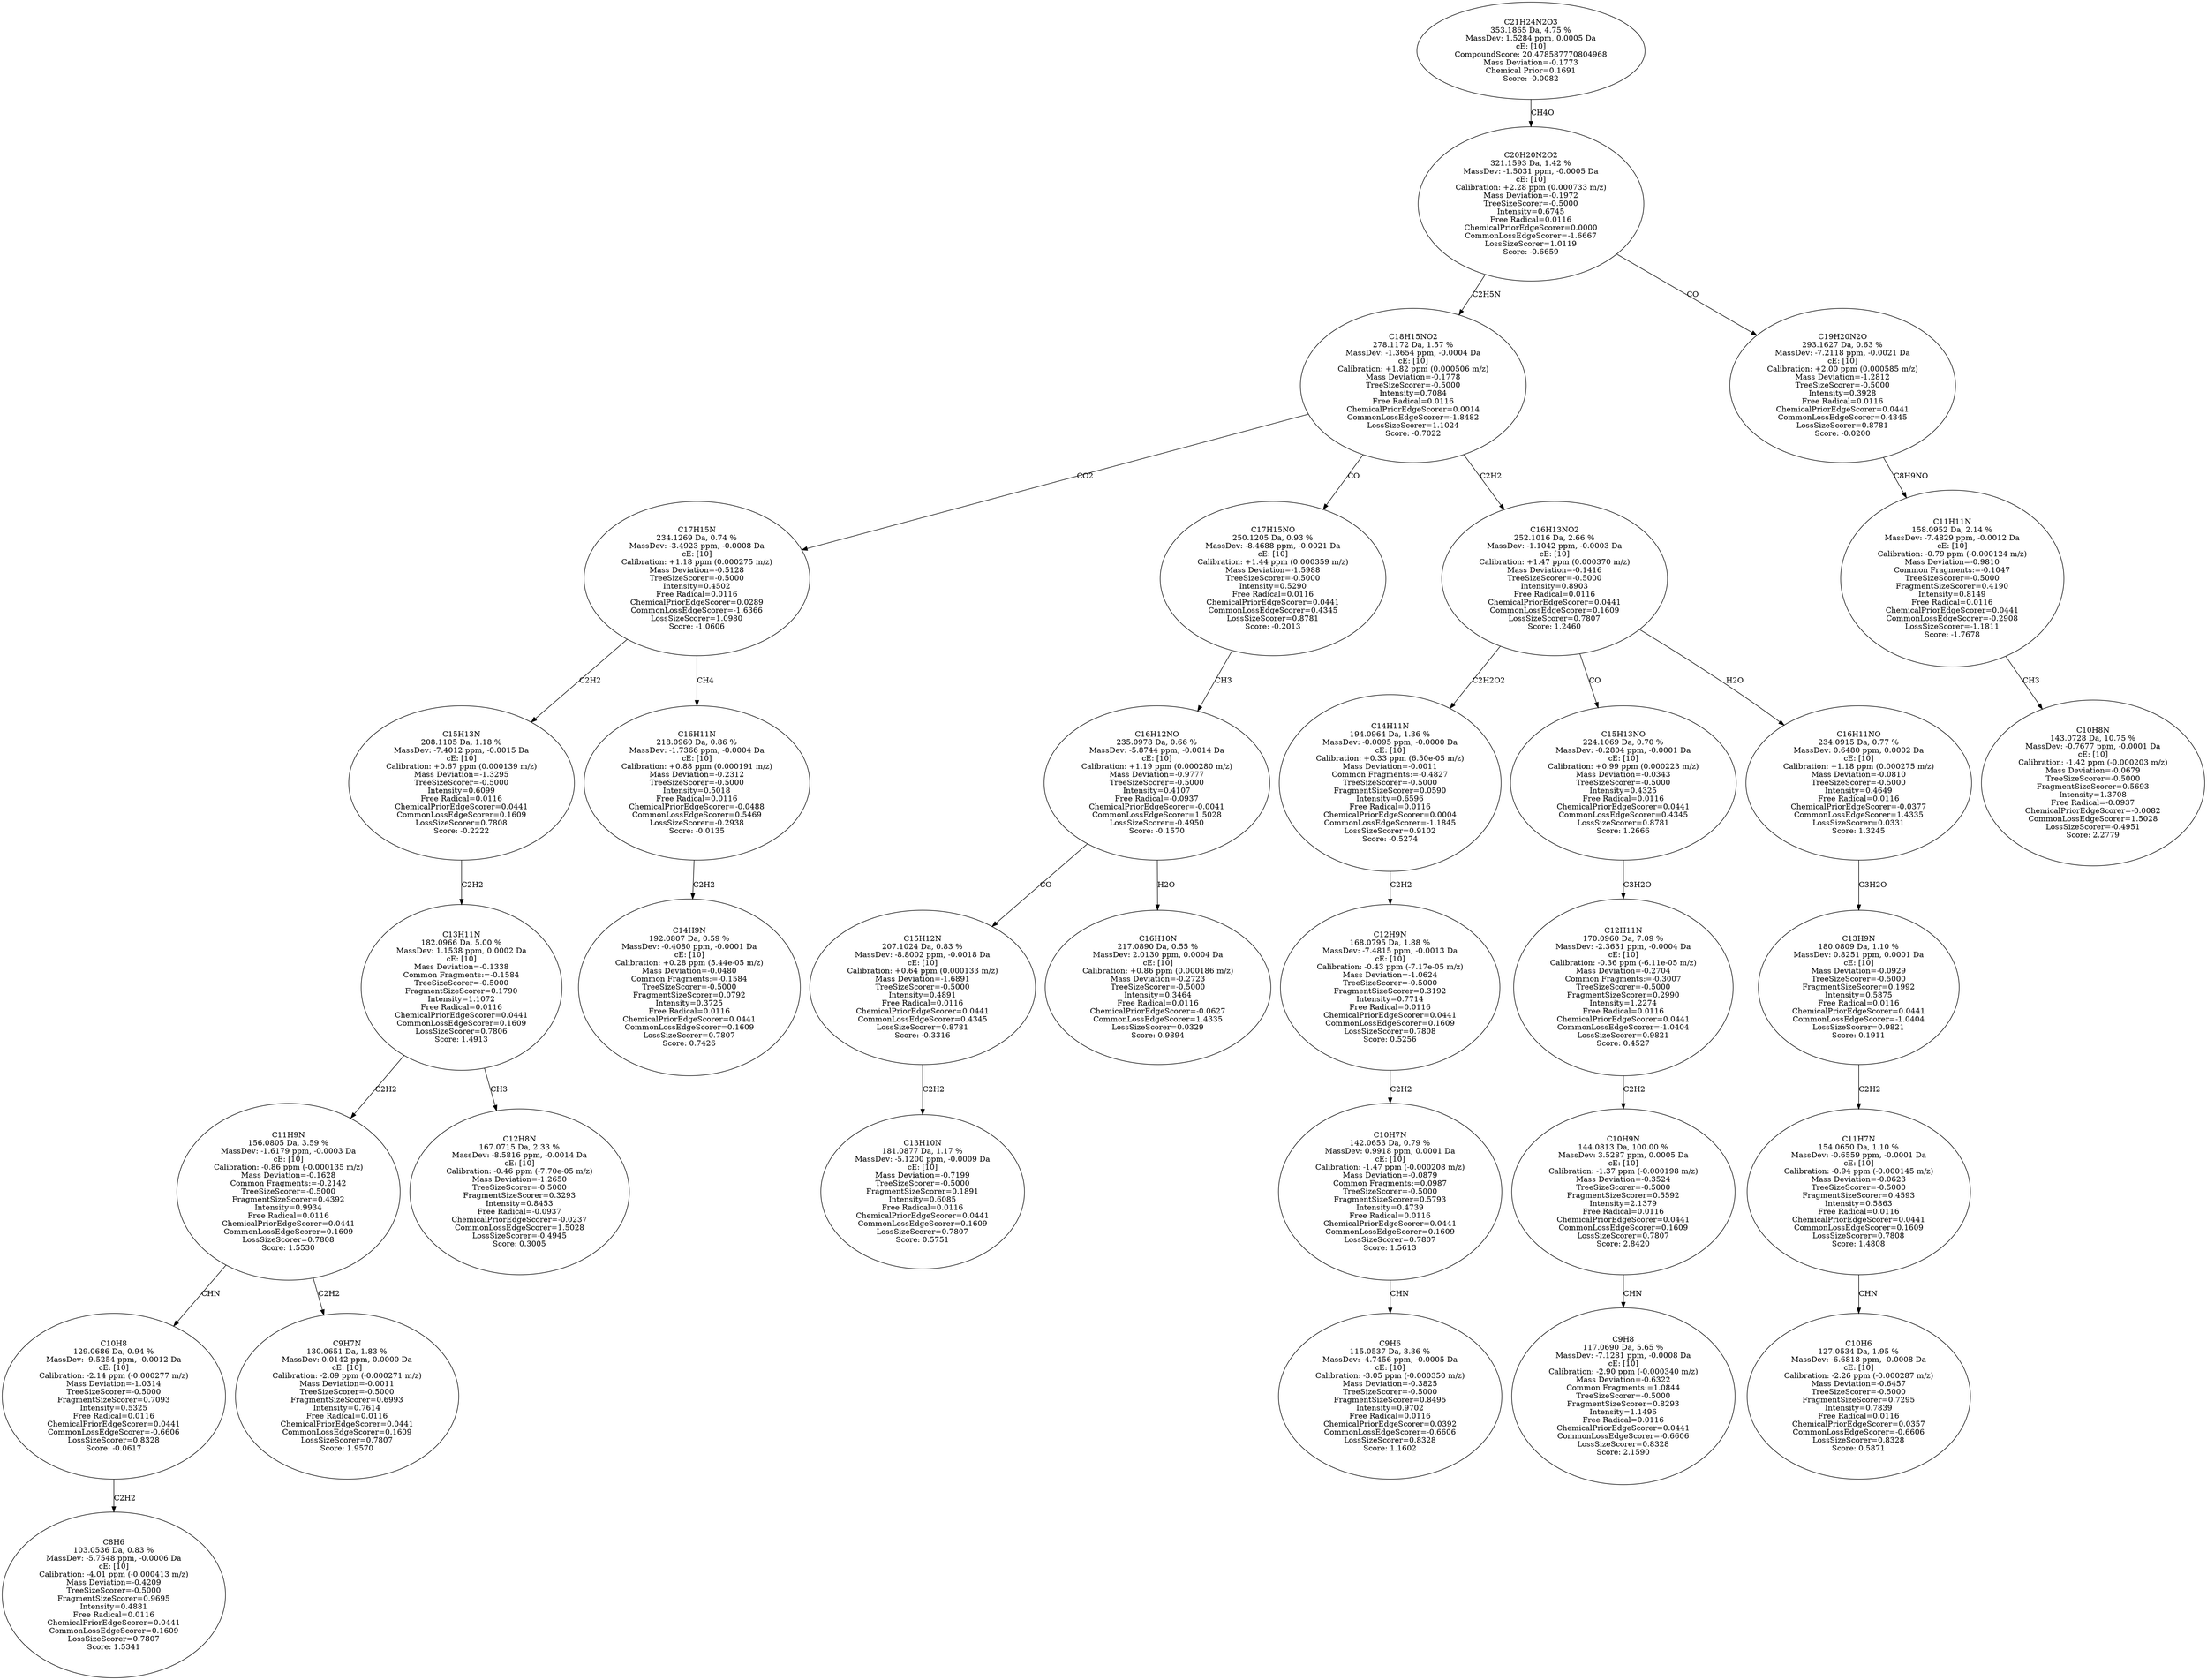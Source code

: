 strict digraph {
v1 [label="C8H6\n103.0536 Da, 0.83 %\nMassDev: -5.7548 ppm, -0.0006 Da\ncE: [10]\nCalibration: -4.01 ppm (-0.000413 m/z)\nMass Deviation=-0.4209\nTreeSizeScorer=-0.5000\nFragmentSizeScorer=0.9695\nIntensity=0.4881\nFree Radical=0.0116\nChemicalPriorEdgeScorer=0.0441\nCommonLossEdgeScorer=0.1609\nLossSizeScorer=0.7807\nScore: 1.5341"];
v2 [label="C10H8\n129.0686 Da, 0.94 %\nMassDev: -9.5254 ppm, -0.0012 Da\ncE: [10]\nCalibration: -2.14 ppm (-0.000277 m/z)\nMass Deviation=-1.0314\nTreeSizeScorer=-0.5000\nFragmentSizeScorer=0.7093\nIntensity=0.5325\nFree Radical=0.0116\nChemicalPriorEdgeScorer=0.0441\nCommonLossEdgeScorer=-0.6606\nLossSizeScorer=0.8328\nScore: -0.0617"];
v3 [label="C9H7N\n130.0651 Da, 1.83 %\nMassDev: 0.0142 ppm, 0.0000 Da\ncE: [10]\nCalibration: -2.09 ppm (-0.000271 m/z)\nMass Deviation=-0.0011\nTreeSizeScorer=-0.5000\nFragmentSizeScorer=0.6993\nIntensity=0.7614\nFree Radical=0.0116\nChemicalPriorEdgeScorer=0.0441\nCommonLossEdgeScorer=0.1609\nLossSizeScorer=0.7807\nScore: 1.9570"];
v4 [label="C11H9N\n156.0805 Da, 3.59 %\nMassDev: -1.6179 ppm, -0.0003 Da\ncE: [10]\nCalibration: -0.86 ppm (-0.000135 m/z)\nMass Deviation=-0.1628\nCommon Fragments:=-0.2142\nTreeSizeScorer=-0.5000\nFragmentSizeScorer=0.4392\nIntensity=0.9934\nFree Radical=0.0116\nChemicalPriorEdgeScorer=0.0441\nCommonLossEdgeScorer=0.1609\nLossSizeScorer=0.7808\nScore: 1.5530"];
v5 [label="C12H8N\n167.0715 Da, 2.33 %\nMassDev: -8.5816 ppm, -0.0014 Da\ncE: [10]\nCalibration: -0.46 ppm (-7.70e-05 m/z)\nMass Deviation=-1.2650\nTreeSizeScorer=-0.5000\nFragmentSizeScorer=0.3293\nIntensity=0.8453\nFree Radical=-0.0937\nChemicalPriorEdgeScorer=-0.0237\nCommonLossEdgeScorer=1.5028\nLossSizeScorer=-0.4945\nScore: 0.3005"];
v6 [label="C13H11N\n182.0966 Da, 5.00 %\nMassDev: 1.1538 ppm, 0.0002 Da\ncE: [10]\nMass Deviation=-0.1338\nCommon Fragments:=-0.1584\nTreeSizeScorer=-0.5000\nFragmentSizeScorer=0.1790\nIntensity=1.1072\nFree Radical=0.0116\nChemicalPriorEdgeScorer=0.0441\nCommonLossEdgeScorer=0.1609\nLossSizeScorer=0.7806\nScore: 1.4913"];
v7 [label="C15H13N\n208.1105 Da, 1.18 %\nMassDev: -7.4012 ppm, -0.0015 Da\ncE: [10]\nCalibration: +0.67 ppm (0.000139 m/z)\nMass Deviation=-1.3295\nTreeSizeScorer=-0.5000\nIntensity=0.6099\nFree Radical=0.0116\nChemicalPriorEdgeScorer=0.0441\nCommonLossEdgeScorer=0.1609\nLossSizeScorer=0.7808\nScore: -0.2222"];
v8 [label="C14H9N\n192.0807 Da, 0.59 %\nMassDev: -0.4080 ppm, -0.0001 Da\ncE: [10]\nCalibration: +0.28 ppm (5.44e-05 m/z)\nMass Deviation=-0.0480\nCommon Fragments:=-0.1584\nTreeSizeScorer=-0.5000\nFragmentSizeScorer=0.0792\nIntensity=0.3725\nFree Radical=0.0116\nChemicalPriorEdgeScorer=0.0441\nCommonLossEdgeScorer=0.1609\nLossSizeScorer=0.7807\nScore: 0.7426"];
v9 [label="C16H11N\n218.0960 Da, 0.86 %\nMassDev: -1.7366 ppm, -0.0004 Da\ncE: [10]\nCalibration: +0.88 ppm (0.000191 m/z)\nMass Deviation=-0.2312\nTreeSizeScorer=-0.5000\nIntensity=0.5018\nFree Radical=0.0116\nChemicalPriorEdgeScorer=-0.0488\nCommonLossEdgeScorer=0.5469\nLossSizeScorer=-0.2938\nScore: -0.0135"];
v10 [label="C17H15N\n234.1269 Da, 0.74 %\nMassDev: -3.4923 ppm, -0.0008 Da\ncE: [10]\nCalibration: +1.18 ppm (0.000275 m/z)\nMass Deviation=-0.5128\nTreeSizeScorer=-0.5000\nIntensity=0.4502\nFree Radical=0.0116\nChemicalPriorEdgeScorer=0.0289\nCommonLossEdgeScorer=-1.6366\nLossSizeScorer=1.0980\nScore: -1.0606"];
v11 [label="C13H10N\n181.0877 Da, 1.17 %\nMassDev: -5.1200 ppm, -0.0009 Da\ncE: [10]\nMass Deviation=-0.7199\nTreeSizeScorer=-0.5000\nFragmentSizeScorer=0.1891\nIntensity=0.6085\nFree Radical=0.0116\nChemicalPriorEdgeScorer=0.0441\nCommonLossEdgeScorer=0.1609\nLossSizeScorer=0.7807\nScore: 0.5751"];
v12 [label="C15H12N\n207.1024 Da, 0.83 %\nMassDev: -8.8002 ppm, -0.0018 Da\ncE: [10]\nCalibration: +0.64 ppm (0.000133 m/z)\nMass Deviation=-1.6891\nTreeSizeScorer=-0.5000\nIntensity=0.4891\nFree Radical=0.0116\nChemicalPriorEdgeScorer=0.0441\nCommonLossEdgeScorer=0.4345\nLossSizeScorer=0.8781\nScore: -0.3316"];
v13 [label="C16H10N\n217.0890 Da, 0.55 %\nMassDev: 2.0130 ppm, 0.0004 Da\ncE: [10]\nCalibration: +0.86 ppm (0.000186 m/z)\nMass Deviation=-0.2723\nTreeSizeScorer=-0.5000\nIntensity=0.3464\nFree Radical=0.0116\nChemicalPriorEdgeScorer=-0.0627\nCommonLossEdgeScorer=1.4335\nLossSizeScorer=0.0329\nScore: 0.9894"];
v14 [label="C16H12NO\n235.0978 Da, 0.66 %\nMassDev: -5.8744 ppm, -0.0014 Da\ncE: [10]\nCalibration: +1.19 ppm (0.000280 m/z)\nMass Deviation=-0.9777\nTreeSizeScorer=-0.5000\nIntensity=0.4107\nFree Radical=-0.0937\nChemicalPriorEdgeScorer=-0.0041\nCommonLossEdgeScorer=1.5028\nLossSizeScorer=-0.4950\nScore: -0.1570"];
v15 [label="C17H15NO\n250.1205 Da, 0.93 %\nMassDev: -8.4688 ppm, -0.0021 Da\ncE: [10]\nCalibration: +1.44 ppm (0.000359 m/z)\nMass Deviation=-1.5988\nTreeSizeScorer=-0.5000\nIntensity=0.5290\nFree Radical=0.0116\nChemicalPriorEdgeScorer=0.0441\nCommonLossEdgeScorer=0.4345\nLossSizeScorer=0.8781\nScore: -0.2013"];
v16 [label="C9H6\n115.0537 Da, 3.36 %\nMassDev: -4.7456 ppm, -0.0005 Da\ncE: [10]\nCalibration: -3.05 ppm (-0.000350 m/z)\nMass Deviation=-0.3825\nTreeSizeScorer=-0.5000\nFragmentSizeScorer=0.8495\nIntensity=0.9702\nFree Radical=0.0116\nChemicalPriorEdgeScorer=0.0392\nCommonLossEdgeScorer=-0.6606\nLossSizeScorer=0.8328\nScore: 1.1602"];
v17 [label="C10H7N\n142.0653 Da, 0.79 %\nMassDev: 0.9918 ppm, 0.0001 Da\ncE: [10]\nCalibration: -1.47 ppm (-0.000208 m/z)\nMass Deviation=-0.0879\nCommon Fragments:=0.0987\nTreeSizeScorer=-0.5000\nFragmentSizeScorer=0.5793\nIntensity=0.4739\nFree Radical=0.0116\nChemicalPriorEdgeScorer=0.0441\nCommonLossEdgeScorer=0.1609\nLossSizeScorer=0.7807\nScore: 1.5613"];
v18 [label="C12H9N\n168.0795 Da, 1.88 %\nMassDev: -7.4815 ppm, -0.0013 Da\ncE: [10]\nCalibration: -0.43 ppm (-7.17e-05 m/z)\nMass Deviation=-1.0624\nTreeSizeScorer=-0.5000\nFragmentSizeScorer=0.3192\nIntensity=0.7714\nFree Radical=0.0116\nChemicalPriorEdgeScorer=0.0441\nCommonLossEdgeScorer=0.1609\nLossSizeScorer=0.7808\nScore: 0.5256"];
v19 [label="C14H11N\n194.0964 Da, 1.36 %\nMassDev: -0.0095 ppm, -0.0000 Da\ncE: [10]\nCalibration: +0.33 ppm (6.50e-05 m/z)\nMass Deviation=-0.0011\nCommon Fragments:=-0.4827\nTreeSizeScorer=-0.5000\nFragmentSizeScorer=0.0590\nIntensity=0.6596\nFree Radical=0.0116\nChemicalPriorEdgeScorer=0.0004\nCommonLossEdgeScorer=-1.1845\nLossSizeScorer=0.9102\nScore: -0.5274"];
v20 [label="C9H8\n117.0690 Da, 5.65 %\nMassDev: -7.1281 ppm, -0.0008 Da\ncE: [10]\nCalibration: -2.90 ppm (-0.000340 m/z)\nMass Deviation=-0.6322\nCommon Fragments:=1.0844\nTreeSizeScorer=-0.5000\nFragmentSizeScorer=0.8293\nIntensity=1.1496\nFree Radical=0.0116\nChemicalPriorEdgeScorer=0.0441\nCommonLossEdgeScorer=-0.6606\nLossSizeScorer=0.8328\nScore: 2.1590"];
v21 [label="C10H9N\n144.0813 Da, 100.00 %\nMassDev: 3.5287 ppm, 0.0005 Da\ncE: [10]\nCalibration: -1.37 ppm (-0.000198 m/z)\nMass Deviation=-0.3524\nTreeSizeScorer=-0.5000\nFragmentSizeScorer=0.5592\nIntensity=2.1379\nFree Radical=0.0116\nChemicalPriorEdgeScorer=0.0441\nCommonLossEdgeScorer=0.1609\nLossSizeScorer=0.7807\nScore: 2.8420"];
v22 [label="C12H11N\n170.0960 Da, 7.09 %\nMassDev: -2.3631 ppm, -0.0004 Da\ncE: [10]\nCalibration: -0.36 ppm (-6.11e-05 m/z)\nMass Deviation=-0.2704\nCommon Fragments:=-0.3007\nTreeSizeScorer=-0.5000\nFragmentSizeScorer=0.2990\nIntensity=1.2274\nFree Radical=0.0116\nChemicalPriorEdgeScorer=0.0441\nCommonLossEdgeScorer=-1.0404\nLossSizeScorer=0.9821\nScore: 0.4527"];
v23 [label="C15H13NO\n224.1069 Da, 0.70 %\nMassDev: -0.2804 ppm, -0.0001 Da\ncE: [10]\nCalibration: +0.99 ppm (0.000223 m/z)\nMass Deviation=-0.0343\nTreeSizeScorer=-0.5000\nIntensity=0.4325\nFree Radical=0.0116\nChemicalPriorEdgeScorer=0.0441\nCommonLossEdgeScorer=0.4345\nLossSizeScorer=0.8781\nScore: 1.2666"];
v24 [label="C10H6\n127.0534 Da, 1.95 %\nMassDev: -6.6818 ppm, -0.0008 Da\ncE: [10]\nCalibration: -2.26 ppm (-0.000287 m/z)\nMass Deviation=-0.6457\nTreeSizeScorer=-0.5000\nFragmentSizeScorer=0.7295\nIntensity=0.7839\nFree Radical=0.0116\nChemicalPriorEdgeScorer=0.0357\nCommonLossEdgeScorer=-0.6606\nLossSizeScorer=0.8328\nScore: 0.5871"];
v25 [label="C11H7N\n154.0650 Da, 1.10 %\nMassDev: -0.6559 ppm, -0.0001 Da\ncE: [10]\nCalibration: -0.94 ppm (-0.000145 m/z)\nMass Deviation=-0.0623\nTreeSizeScorer=-0.5000\nFragmentSizeScorer=0.4593\nIntensity=0.5863\nFree Radical=0.0116\nChemicalPriorEdgeScorer=0.0441\nCommonLossEdgeScorer=0.1609\nLossSizeScorer=0.7808\nScore: 1.4808"];
v26 [label="C13H9N\n180.0809 Da, 1.10 %\nMassDev: 0.8251 ppm, 0.0001 Da\ncE: [10]\nMass Deviation=-0.0929\nTreeSizeScorer=-0.5000\nFragmentSizeScorer=0.1992\nIntensity=0.5875\nFree Radical=0.0116\nChemicalPriorEdgeScorer=0.0441\nCommonLossEdgeScorer=-1.0404\nLossSizeScorer=0.9821\nScore: 0.1911"];
v27 [label="C16H11NO\n234.0915 Da, 0.77 %\nMassDev: 0.6480 ppm, 0.0002 Da\ncE: [10]\nCalibration: +1.18 ppm (0.000275 m/z)\nMass Deviation=-0.0810\nTreeSizeScorer=-0.5000\nIntensity=0.4649\nFree Radical=0.0116\nChemicalPriorEdgeScorer=-0.0377\nCommonLossEdgeScorer=1.4335\nLossSizeScorer=0.0331\nScore: 1.3245"];
v28 [label="C16H13NO2\n252.1016 Da, 2.66 %\nMassDev: -1.1042 ppm, -0.0003 Da\ncE: [10]\nCalibration: +1.47 ppm (0.000370 m/z)\nMass Deviation=-0.1416\nTreeSizeScorer=-0.5000\nIntensity=0.8903\nFree Radical=0.0116\nChemicalPriorEdgeScorer=0.0441\nCommonLossEdgeScorer=0.1609\nLossSizeScorer=0.7807\nScore: 1.2460"];
v29 [label="C18H15NO2\n278.1172 Da, 1.57 %\nMassDev: -1.3654 ppm, -0.0004 Da\ncE: [10]\nCalibration: +1.82 ppm (0.000506 m/z)\nMass Deviation=-0.1778\nTreeSizeScorer=-0.5000\nIntensity=0.7084\nFree Radical=0.0116\nChemicalPriorEdgeScorer=0.0014\nCommonLossEdgeScorer=-1.8482\nLossSizeScorer=1.1024\nScore: -0.7022"];
v30 [label="C10H8N\n143.0728 Da, 10.75 %\nMassDev: -0.7677 ppm, -0.0001 Da\ncE: [10]\nCalibration: -1.42 ppm (-0.000203 m/z)\nMass Deviation=-0.0679\nTreeSizeScorer=-0.5000\nFragmentSizeScorer=0.5693\nIntensity=1.3708\nFree Radical=-0.0937\nChemicalPriorEdgeScorer=-0.0082\nCommonLossEdgeScorer=1.5028\nLossSizeScorer=-0.4951\nScore: 2.2779"];
v31 [label="C11H11N\n158.0952 Da, 2.14 %\nMassDev: -7.4829 ppm, -0.0012 Da\ncE: [10]\nCalibration: -0.79 ppm (-0.000124 m/z)\nMass Deviation=-0.9810\nCommon Fragments:=-0.1047\nTreeSizeScorer=-0.5000\nFragmentSizeScorer=0.4190\nIntensity=0.8149\nFree Radical=0.0116\nChemicalPriorEdgeScorer=0.0441\nCommonLossEdgeScorer=-0.2908\nLossSizeScorer=-1.1811\nScore: -1.7678"];
v32 [label="C19H20N2O\n293.1627 Da, 0.63 %\nMassDev: -7.2118 ppm, -0.0021 Da\ncE: [10]\nCalibration: +2.00 ppm (0.000585 m/z)\nMass Deviation=-1.2812\nTreeSizeScorer=-0.5000\nIntensity=0.3928\nFree Radical=0.0116\nChemicalPriorEdgeScorer=0.0441\nCommonLossEdgeScorer=0.4345\nLossSizeScorer=0.8781\nScore: -0.0200"];
v33 [label="C20H20N2O2\n321.1593 Da, 1.42 %\nMassDev: -1.5031 ppm, -0.0005 Da\ncE: [10]\nCalibration: +2.28 ppm (0.000733 m/z)\nMass Deviation=-0.1972\nTreeSizeScorer=-0.5000\nIntensity=0.6745\nFree Radical=0.0116\nChemicalPriorEdgeScorer=0.0000\nCommonLossEdgeScorer=-1.6667\nLossSizeScorer=1.0119\nScore: -0.6659"];
v34 [label="C21H24N2O3\n353.1865 Da, 4.75 %\nMassDev: 1.5284 ppm, 0.0005 Da\ncE: [10]\nCompoundScore: 20.478587770804968\nMass Deviation=-0.1773\nChemical Prior=0.1691\nScore: -0.0082"];
v2 -> v1 [label="C2H2"];
v4 -> v2 [label="CHN"];
v4 -> v3 [label="C2H2"];
v6 -> v4 [label="C2H2"];
v6 -> v5 [label="CH3"];
v7 -> v6 [label="C2H2"];
v10 -> v7 [label="C2H2"];
v9 -> v8 [label="C2H2"];
v10 -> v9 [label="CH4"];
v29 -> v10 [label="CO2"];
v12 -> v11 [label="C2H2"];
v14 -> v12 [label="CO"];
v14 -> v13 [label="H2O"];
v15 -> v14 [label="CH3"];
v29 -> v15 [label="CO"];
v17 -> v16 [label="CHN"];
v18 -> v17 [label="C2H2"];
v19 -> v18 [label="C2H2"];
v28 -> v19 [label="C2H2O2"];
v21 -> v20 [label="CHN"];
v22 -> v21 [label="C2H2"];
v23 -> v22 [label="C3H2O"];
v28 -> v23 [label="CO"];
v25 -> v24 [label="CHN"];
v26 -> v25 [label="C2H2"];
v27 -> v26 [label="C3H2O"];
v28 -> v27 [label="H2O"];
v29 -> v28 [label="C2H2"];
v33 -> v29 [label="C2H5N"];
v31 -> v30 [label="CH3"];
v32 -> v31 [label="C8H9NO"];
v33 -> v32 [label="CO"];
v34 -> v33 [label="CH4O"];
}